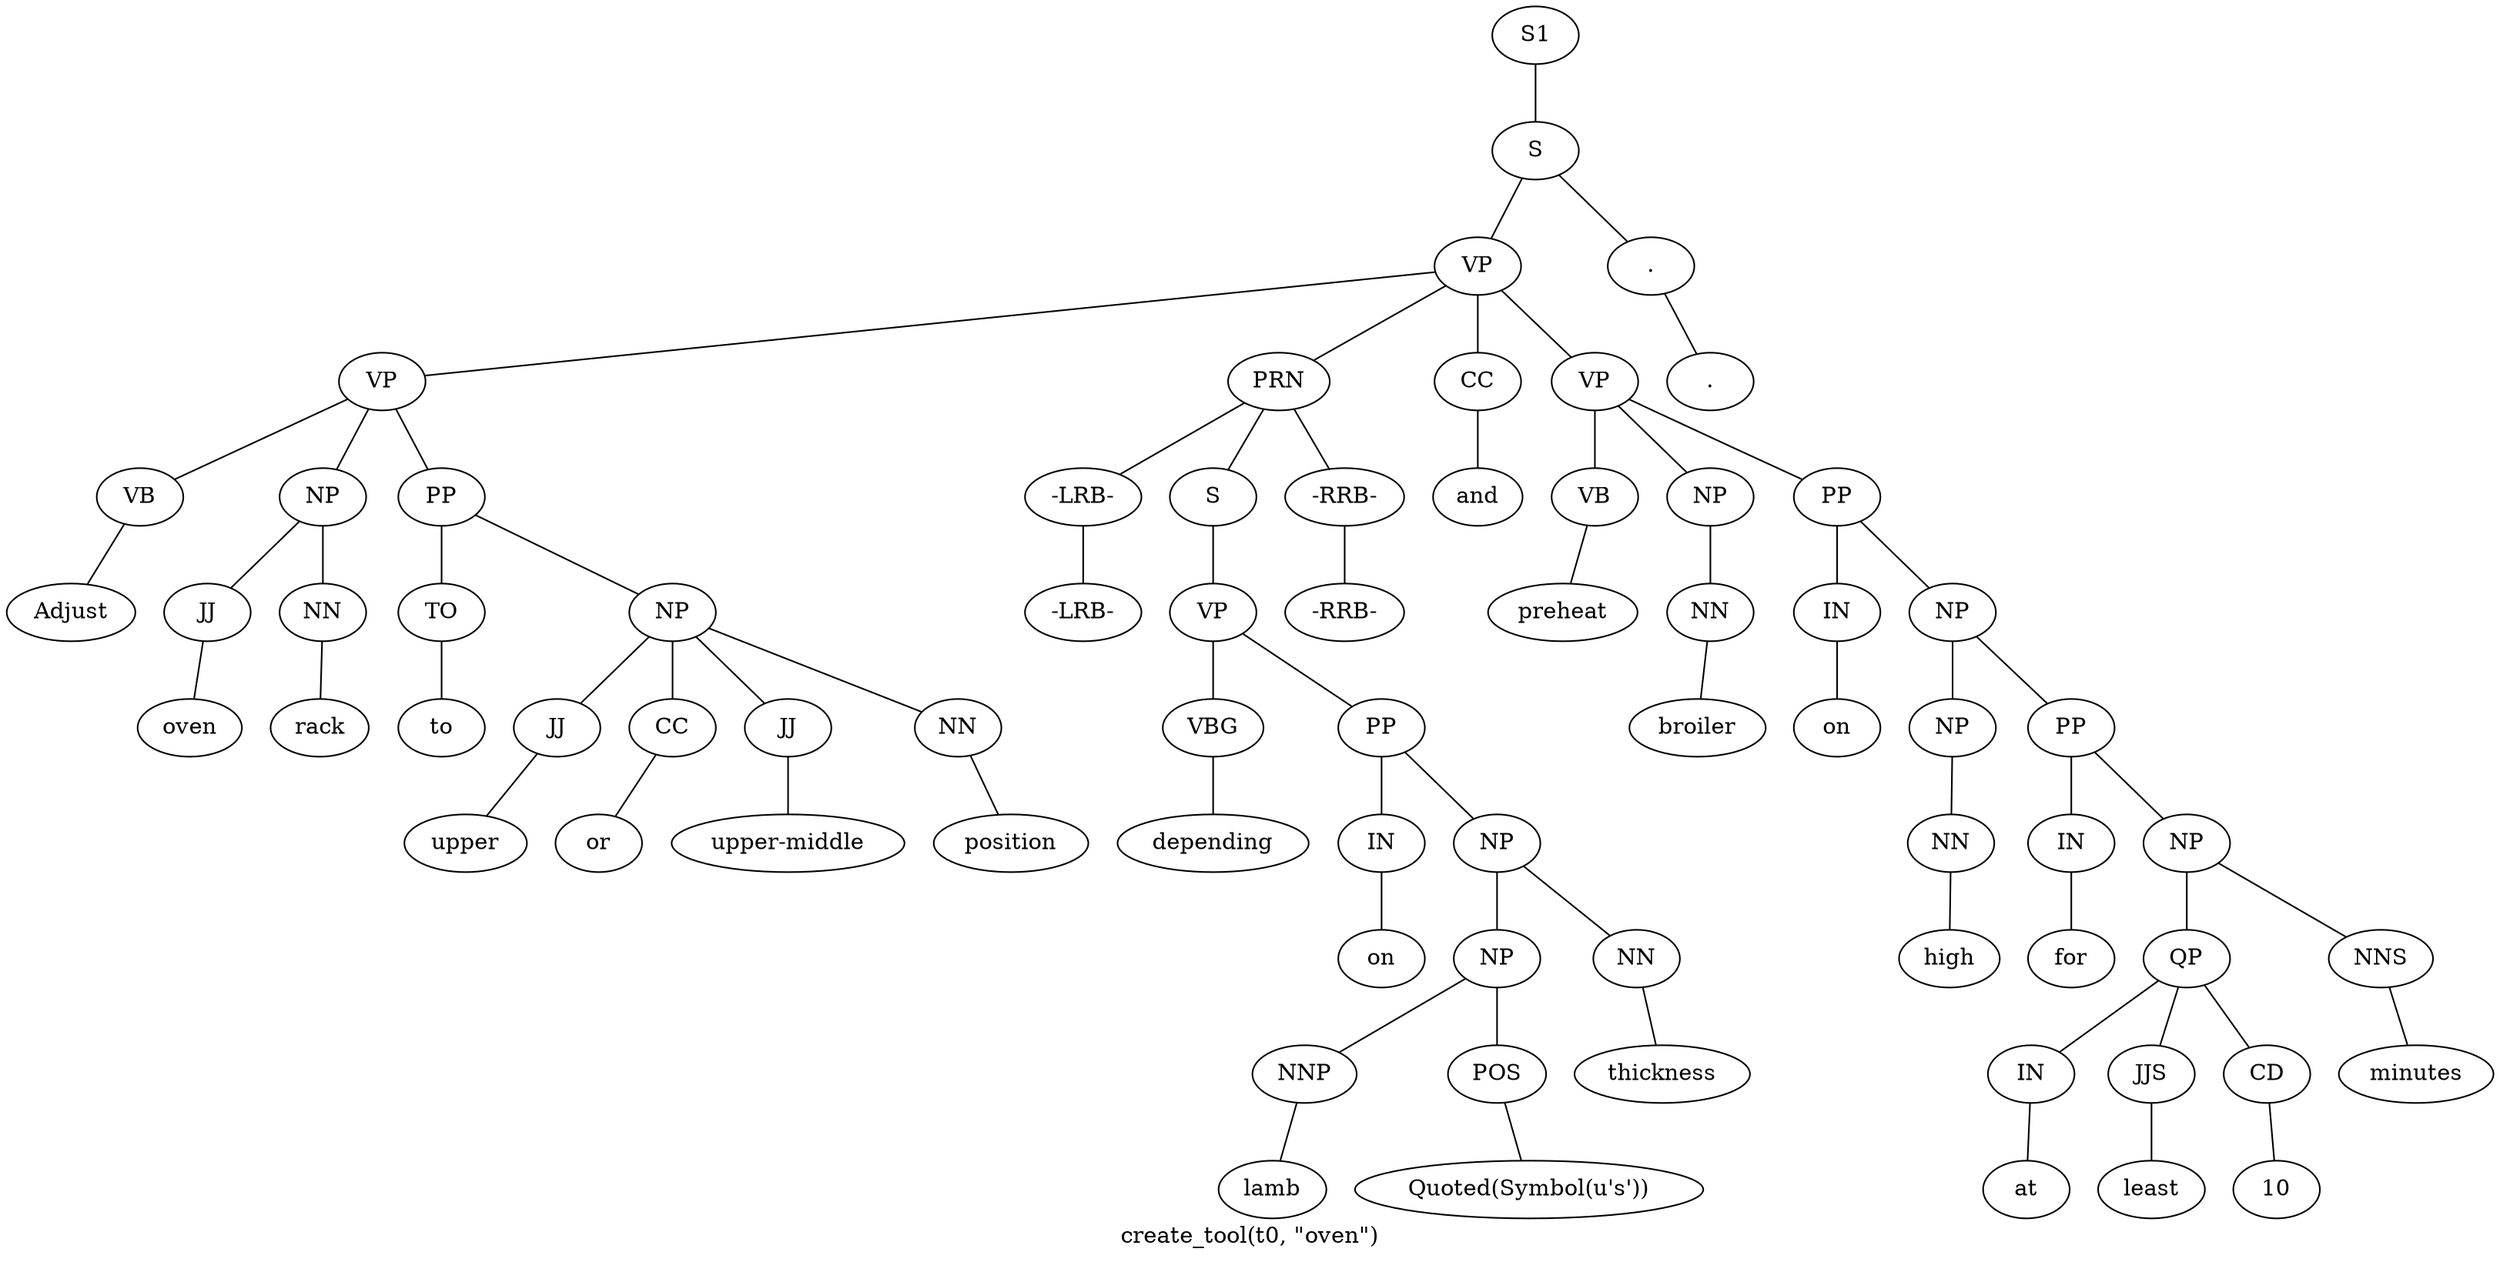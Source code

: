 graph SyntaxGraph {
	label = "create_tool(t0, \"oven\")";
	Node0 [label="S1"];
	Node1 [label="S"];
	Node2 [label="VP"];
	Node3 [label="VP"];
	Node4 [label="VB"];
	Node5 [label="Adjust"];
	Node6 [label="NP"];
	Node7 [label="JJ"];
	Node8 [label="oven"];
	Node9 [label="NN"];
	Node10 [label="rack"];
	Node11 [label="PP"];
	Node12 [label="TO"];
	Node13 [label="to"];
	Node14 [label="NP"];
	Node15 [label="JJ"];
	Node16 [label="upper"];
	Node17 [label="CC"];
	Node18 [label="or"];
	Node19 [label="JJ"];
	Node20 [label="upper-middle"];
	Node21 [label="NN"];
	Node22 [label="position"];
	Node23 [label="PRN"];
	Node24 [label="-LRB-"];
	Node25 [label="-LRB-"];
	Node26 [label="S"];
	Node27 [label="VP"];
	Node28 [label="VBG"];
	Node29 [label="depending"];
	Node30 [label="PP"];
	Node31 [label="IN"];
	Node32 [label="on"];
	Node33 [label="NP"];
	Node34 [label="NP"];
	Node35 [label="NNP"];
	Node36 [label="lamb"];
	Node37 [label="POS"];
	Node38 [label="Quoted(Symbol(u's'))"];
	Node39 [label="NN"];
	Node40 [label="thickness"];
	Node41 [label="-RRB-"];
	Node42 [label="-RRB-"];
	Node43 [label="CC"];
	Node44 [label="and"];
	Node45 [label="VP"];
	Node46 [label="VB"];
	Node47 [label="preheat"];
	Node48 [label="NP"];
	Node49 [label="NN"];
	Node50 [label="broiler"];
	Node51 [label="PP"];
	Node52 [label="IN"];
	Node53 [label="on"];
	Node54 [label="NP"];
	Node55 [label="NP"];
	Node56 [label="NN"];
	Node57 [label="high"];
	Node58 [label="PP"];
	Node59 [label="IN"];
	Node60 [label="for"];
	Node61 [label="NP"];
	Node62 [label="QP"];
	Node63 [label="IN"];
	Node64 [label="at"];
	Node65 [label="JJS"];
	Node66 [label="least"];
	Node67 [label="CD"];
	Node68 [label="10"];
	Node69 [label="NNS"];
	Node70 [label="minutes"];
	Node71 [label="."];
	Node72 [label="."];

	Node0 -- Node1;
	Node1 -- Node2;
	Node1 -- Node71;
	Node2 -- Node3;
	Node2 -- Node23;
	Node2 -- Node43;
	Node2 -- Node45;
	Node3 -- Node4;
	Node3 -- Node6;
	Node3 -- Node11;
	Node4 -- Node5;
	Node6 -- Node7;
	Node6 -- Node9;
	Node7 -- Node8;
	Node9 -- Node10;
	Node11 -- Node12;
	Node11 -- Node14;
	Node12 -- Node13;
	Node14 -- Node15;
	Node14 -- Node17;
	Node14 -- Node19;
	Node14 -- Node21;
	Node15 -- Node16;
	Node17 -- Node18;
	Node19 -- Node20;
	Node21 -- Node22;
	Node23 -- Node24;
	Node23 -- Node26;
	Node23 -- Node41;
	Node24 -- Node25;
	Node26 -- Node27;
	Node27 -- Node28;
	Node27 -- Node30;
	Node28 -- Node29;
	Node30 -- Node31;
	Node30 -- Node33;
	Node31 -- Node32;
	Node33 -- Node34;
	Node33 -- Node39;
	Node34 -- Node35;
	Node34 -- Node37;
	Node35 -- Node36;
	Node37 -- Node38;
	Node39 -- Node40;
	Node41 -- Node42;
	Node43 -- Node44;
	Node45 -- Node46;
	Node45 -- Node48;
	Node45 -- Node51;
	Node46 -- Node47;
	Node48 -- Node49;
	Node49 -- Node50;
	Node51 -- Node52;
	Node51 -- Node54;
	Node52 -- Node53;
	Node54 -- Node55;
	Node54 -- Node58;
	Node55 -- Node56;
	Node56 -- Node57;
	Node58 -- Node59;
	Node58 -- Node61;
	Node59 -- Node60;
	Node61 -- Node62;
	Node61 -- Node69;
	Node62 -- Node63;
	Node62 -- Node65;
	Node62 -- Node67;
	Node63 -- Node64;
	Node65 -- Node66;
	Node67 -- Node68;
	Node69 -- Node70;
	Node71 -- Node72;
}